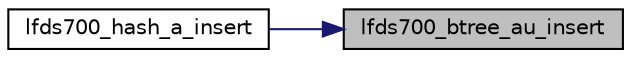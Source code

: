 digraph "lfds700_btree_au_insert"
{
 // LATEX_PDF_SIZE
  edge [fontname="Helvetica",fontsize="10",labelfontname="Helvetica",labelfontsize="10"];
  node [fontname="Helvetica",fontsize="10",shape=record];
  rankdir="RL";
  Node1 [label="lfds700_btree_au_insert",height=0.2,width=0.4,color="black", fillcolor="grey75", style="filled", fontcolor="black",tooltip=" "];
  Node1 -> Node2 [dir="back",color="midnightblue",fontsize="10",style="solid",fontname="Helvetica"];
  Node2 [label="lfds700_hash_a_insert",height=0.2,width=0.4,color="black", fillcolor="white", style="filled",URL="$lfds700__hash__addonly__insert_8c.html#acadf23a4ab8a7638884ed4e9eae53553",tooltip=" "];
}
